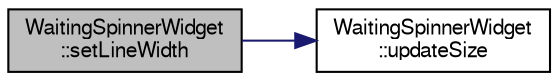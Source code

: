 digraph "WaitingSpinnerWidget::setLineWidth"
{
 // LATEX_PDF_SIZE
  edge [fontname="FreeSans",fontsize="10",labelfontname="FreeSans",labelfontsize="10"];
  node [fontname="FreeSans",fontsize="10",shape=record];
  rankdir="LR";
  Node77 [label="WaitingSpinnerWidget\l::setLineWidth",height=0.2,width=0.4,color="black", fillcolor="grey75", style="filled", fontcolor="black",tooltip=" "];
  Node77 -> Node78 [color="midnightblue",fontsize="10",style="solid",fontname="FreeSans"];
  Node78 [label="WaitingSpinnerWidget\l::updateSize",height=0.2,width=0.4,color="black", fillcolor="white", style="filled",URL="$class_waiting_spinner_widget.html#a2eb71c4c6472ce81da6e875cf790809b",tooltip=" "];
}
